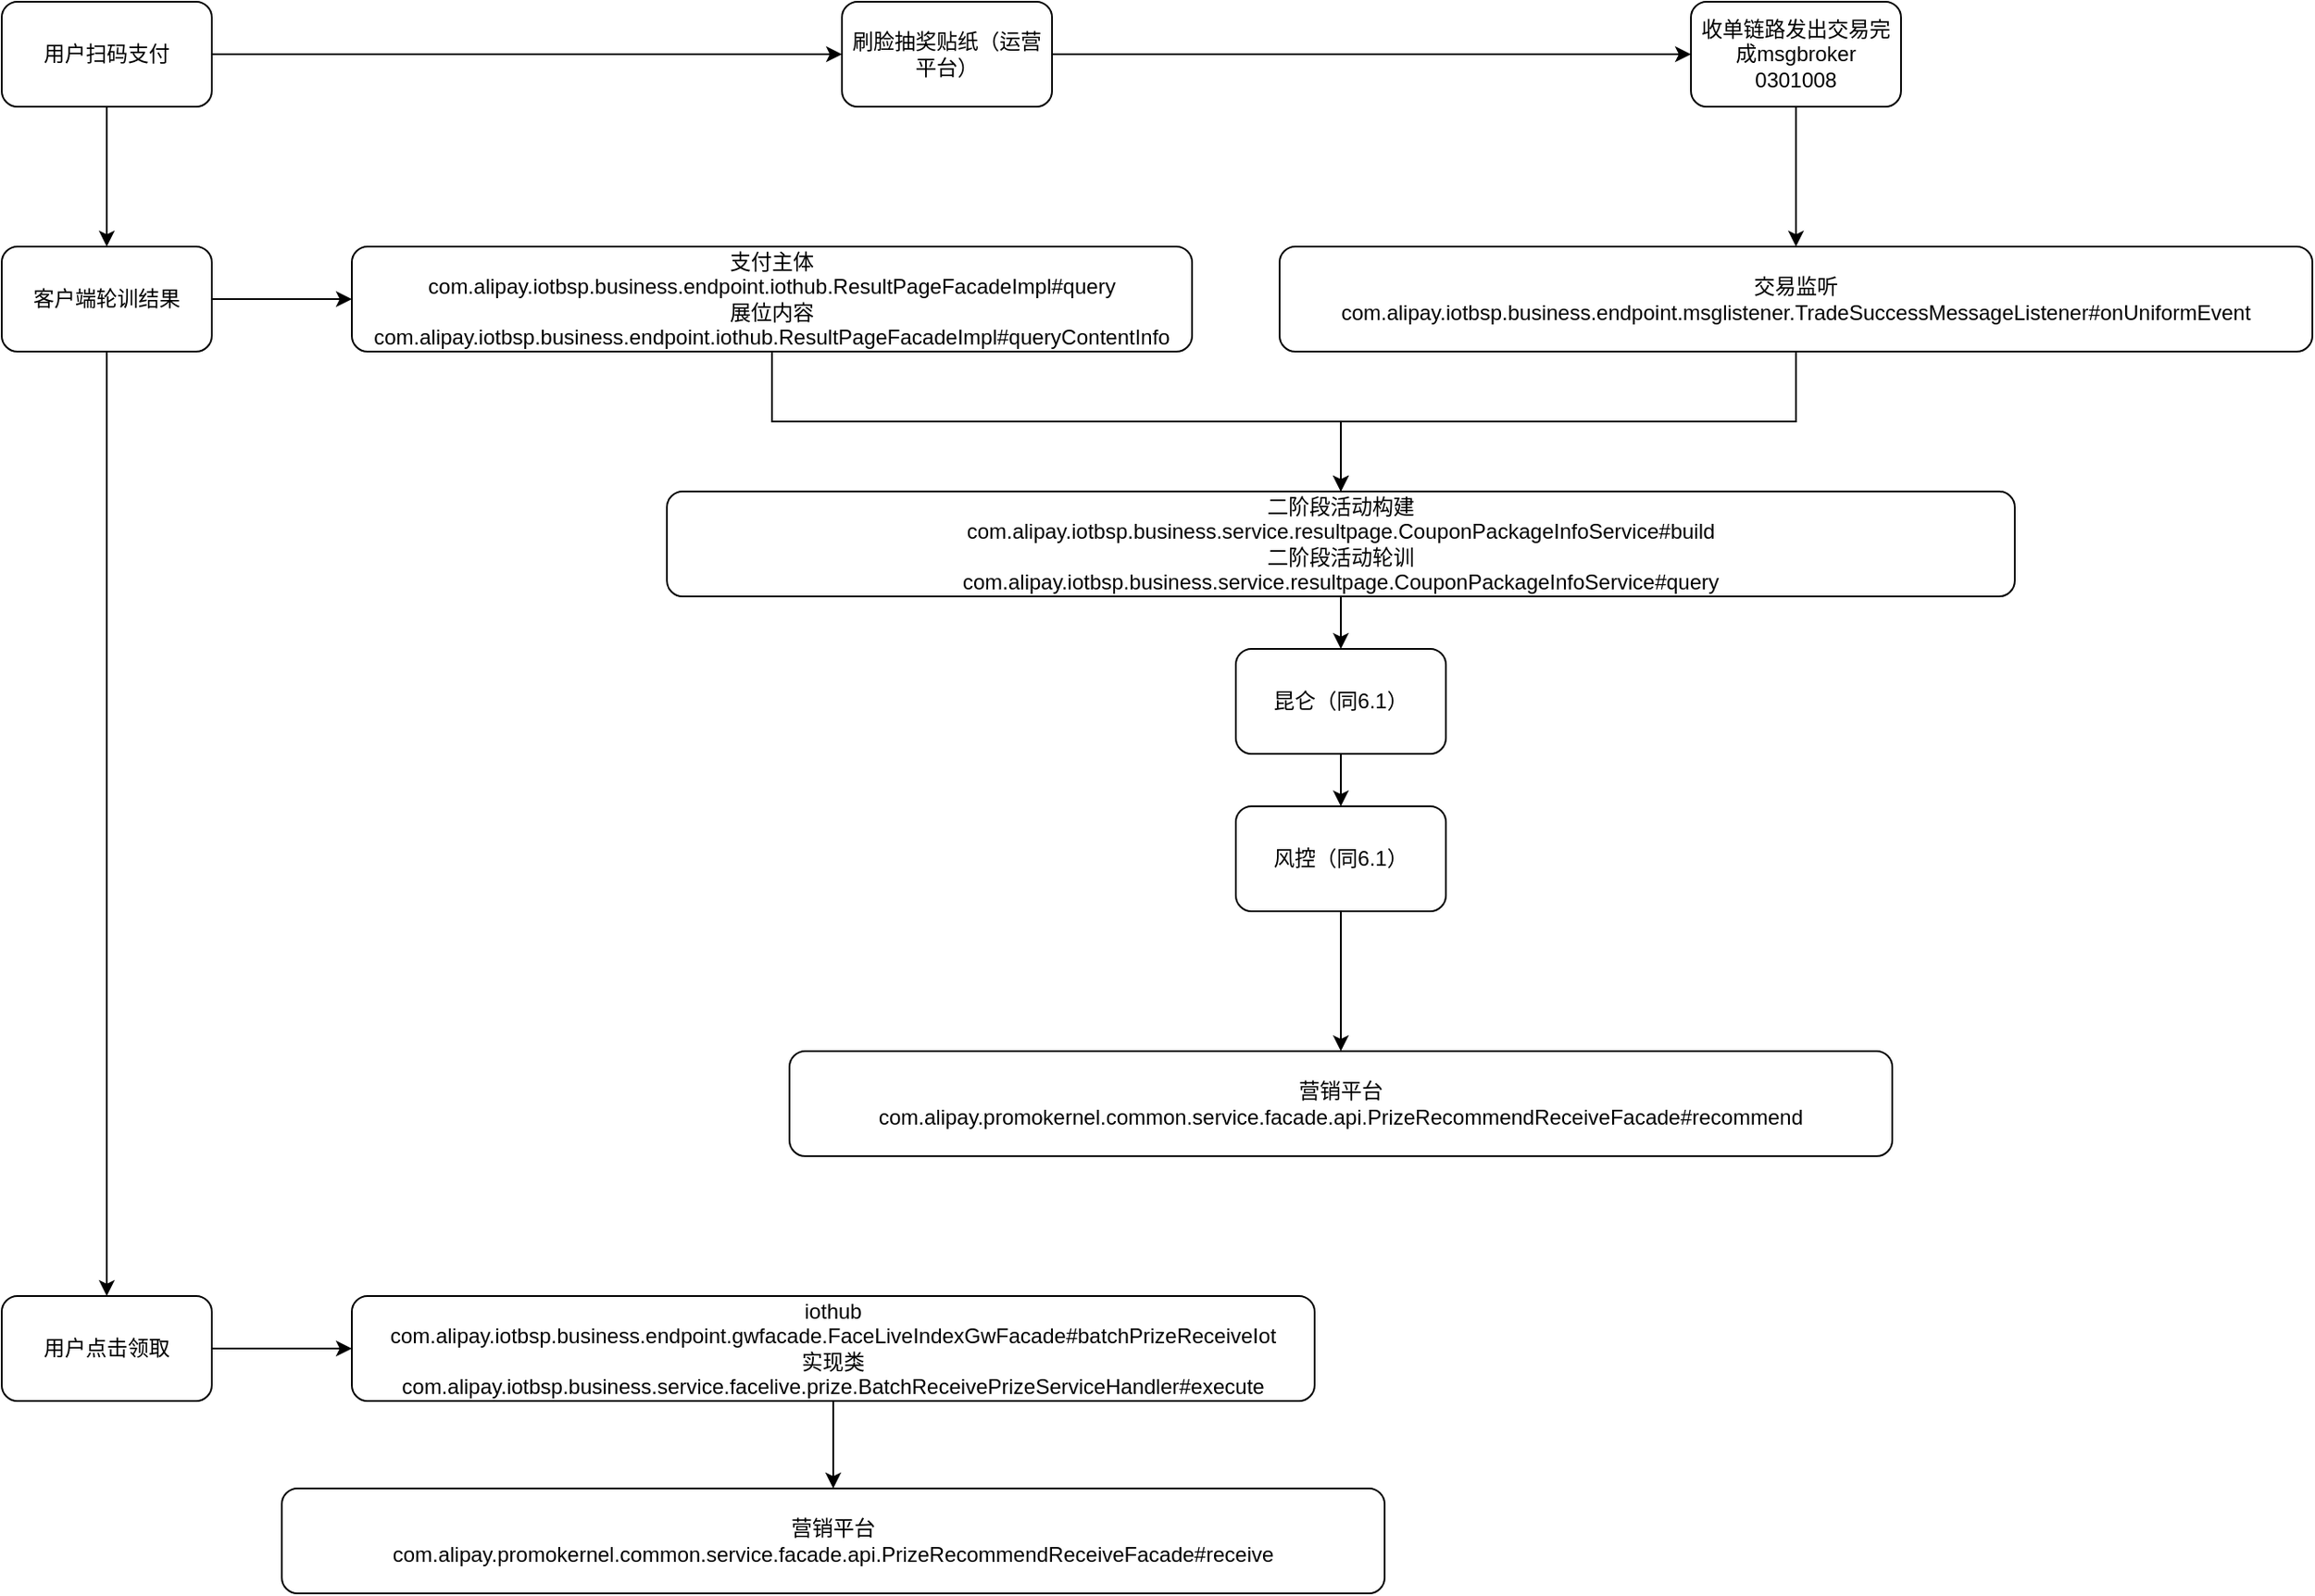 <mxfile version="15.4.3" type="github"><diagram id="oMpLAHk3W2TOHZWVND5E" name="Page-1"><mxGraphModel dx="2381" dy="1026" grid="1" gridSize="10" guides="1" tooltips="1" connect="1" arrows="1" fold="1" page="1" pageScale="1" pageWidth="827" pageHeight="1169" math="0" shadow="0"><root><mxCell id="0"/><mxCell id="1" parent="0"/><mxCell id="Oh_TNGQSA3XarEkb-YB--3" value="" style="edgeStyle=orthogonalEdgeStyle;rounded=0;orthogonalLoop=1;jettySize=auto;html=1;entryX=0;entryY=0.5;entryDx=0;entryDy=0;" edge="1" parent="1" source="Oh_TNGQSA3XarEkb-YB--1" target="Oh_TNGQSA3XarEkb-YB--27"><mxGeometry relative="1" as="geometry"><mxPoint x="330" y="260" as="targetPoint"/></mxGeometry></mxCell><mxCell id="Oh_TNGQSA3XarEkb-YB--6" value="" style="edgeStyle=orthogonalEdgeStyle;rounded=0;orthogonalLoop=1;jettySize=auto;html=1;" edge="1" parent="1" source="Oh_TNGQSA3XarEkb-YB--1" target="Oh_TNGQSA3XarEkb-YB--5"><mxGeometry relative="1" as="geometry"/></mxCell><mxCell id="Oh_TNGQSA3XarEkb-YB--1" value="用户扫码支付" style="rounded=1;whiteSpace=wrap;html=1;" vertex="1" parent="1"><mxGeometry x="-110" y="230" width="120" height="60" as="geometry"/></mxCell><mxCell id="Oh_TNGQSA3XarEkb-YB--10" value="" style="edgeStyle=orthogonalEdgeStyle;rounded=0;orthogonalLoop=1;jettySize=auto;html=1;" edge="1" parent="1" source="Oh_TNGQSA3XarEkb-YB--2" target="Oh_TNGQSA3XarEkb-YB--9"><mxGeometry relative="1" as="geometry"/></mxCell><mxCell id="Oh_TNGQSA3XarEkb-YB--2" value="收单链路发出交易完成msgbroker&lt;br&gt;0301008" style="whiteSpace=wrap;html=1;rounded=1;" vertex="1" parent="1"><mxGeometry x="855" y="230" width="120" height="60" as="geometry"/></mxCell><mxCell id="Oh_TNGQSA3XarEkb-YB--8" value="" style="edgeStyle=orthogonalEdgeStyle;rounded=0;orthogonalLoop=1;jettySize=auto;html=1;" edge="1" parent="1" source="Oh_TNGQSA3XarEkb-YB--5" target="Oh_TNGQSA3XarEkb-YB--7"><mxGeometry relative="1" as="geometry"/></mxCell><mxCell id="Oh_TNGQSA3XarEkb-YB--21" value="" style="edgeStyle=orthogonalEdgeStyle;rounded=0;orthogonalLoop=1;jettySize=auto;html=1;" edge="1" parent="1" source="Oh_TNGQSA3XarEkb-YB--5" target="Oh_TNGQSA3XarEkb-YB--20"><mxGeometry relative="1" as="geometry"/></mxCell><mxCell id="Oh_TNGQSA3XarEkb-YB--5" value="客户端轮训结果" style="whiteSpace=wrap;html=1;rounded=1;" vertex="1" parent="1"><mxGeometry x="-110" y="370" width="120" height="60" as="geometry"/></mxCell><mxCell id="Oh_TNGQSA3XarEkb-YB--12" value="" style="edgeStyle=orthogonalEdgeStyle;rounded=0;orthogonalLoop=1;jettySize=auto;html=1;" edge="1" parent="1" source="Oh_TNGQSA3XarEkb-YB--7" target="Oh_TNGQSA3XarEkb-YB--11"><mxGeometry relative="1" as="geometry"/></mxCell><mxCell id="Oh_TNGQSA3XarEkb-YB--7" value="支付主体&lt;br&gt;com.alipay.iotbsp.business.endpoint.iothub.ResultPageFacadeImpl#query&lt;br&gt;展位内容&lt;br&gt;com.alipay.iotbsp.business.endpoint.iothub.ResultPageFacadeImpl#queryContentInfo" style="whiteSpace=wrap;html=1;rounded=1;" vertex="1" parent="1"><mxGeometry x="90" y="370" width="480" height="60" as="geometry"/></mxCell><mxCell id="Oh_TNGQSA3XarEkb-YB--13" style="edgeStyle=orthogonalEdgeStyle;rounded=0;orthogonalLoop=1;jettySize=auto;html=1;exitX=0.5;exitY=1;exitDx=0;exitDy=0;entryX=0.5;entryY=0;entryDx=0;entryDy=0;" edge="1" parent="1" source="Oh_TNGQSA3XarEkb-YB--9" target="Oh_TNGQSA3XarEkb-YB--11"><mxGeometry relative="1" as="geometry"/></mxCell><UserObject label="交易监听&lt;br&gt;com.alipay.iotbsp.business.endpoint.msglistener.TradeSuccessMessageListener#onUniformEvent" link="com.alipay.iotbsp.business.endpoint.msglistener.TradeSuccessMessageListener#onUniformEvent" id="Oh_TNGQSA3XarEkb-YB--9"><mxCell style="whiteSpace=wrap;html=1;rounded=1;" vertex="1" parent="1"><mxGeometry x="620" y="370" width="590" height="60" as="geometry"/></mxCell></UserObject><mxCell id="Oh_TNGQSA3XarEkb-YB--15" value="" style="edgeStyle=orthogonalEdgeStyle;rounded=0;orthogonalLoop=1;jettySize=auto;html=1;exitX=0.5;exitY=1;exitDx=0;exitDy=0;" edge="1" parent="1" source="Oh_TNGQSA3XarEkb-YB--16" target="Oh_TNGQSA3XarEkb-YB--14"><mxGeometry relative="1" as="geometry"><mxPoint x="655" y="650" as="sourcePoint"/></mxGeometry></mxCell><mxCell id="Oh_TNGQSA3XarEkb-YB--17" value="" style="edgeStyle=orthogonalEdgeStyle;rounded=0;orthogonalLoop=1;jettySize=auto;html=1;" edge="1" parent="1" source="Oh_TNGQSA3XarEkb-YB--11" target="Oh_TNGQSA3XarEkb-YB--16"><mxGeometry relative="1" as="geometry"/></mxCell><mxCell id="Oh_TNGQSA3XarEkb-YB--11" value="二阶段活动构建&lt;br&gt;com.alipay.iotbsp.business.service.resultpage.CouponPackageInfoService#build&lt;br&gt;二阶段活动轮训&lt;br&gt;com.alipay.iotbsp.business.service.resultpage.CouponPackageInfoService#query" style="whiteSpace=wrap;html=1;rounded=1;" vertex="1" parent="1"><mxGeometry x="270" y="510" width="770" height="60" as="geometry"/></mxCell><mxCell id="Oh_TNGQSA3XarEkb-YB--19" value="" style="edgeStyle=orthogonalEdgeStyle;rounded=0;orthogonalLoop=1;jettySize=auto;html=1;" edge="1" parent="1" source="Oh_TNGQSA3XarEkb-YB--14" target="Oh_TNGQSA3XarEkb-YB--18"><mxGeometry relative="1" as="geometry"/></mxCell><mxCell id="Oh_TNGQSA3XarEkb-YB--14" value="风控（同6.1）" style="whiteSpace=wrap;html=1;rounded=1;" vertex="1" parent="1"><mxGeometry x="595" y="690" width="120" height="60" as="geometry"/></mxCell><mxCell id="Oh_TNGQSA3XarEkb-YB--16" value="昆仑（同6.1）" style="whiteSpace=wrap;html=1;rounded=1;" vertex="1" parent="1"><mxGeometry x="595" y="600" width="120" height="60" as="geometry"/></mxCell><mxCell id="Oh_TNGQSA3XarEkb-YB--18" value="营销平台&lt;br&gt;com.alipay.promokernel.common.service.facade.api.PrizeRecommendReceiveFacade#recommend" style="whiteSpace=wrap;html=1;rounded=1;" vertex="1" parent="1"><mxGeometry x="340" y="830" width="630" height="60" as="geometry"/></mxCell><mxCell id="Oh_TNGQSA3XarEkb-YB--23" value="" style="edgeStyle=orthogonalEdgeStyle;rounded=0;orthogonalLoop=1;jettySize=auto;html=1;" edge="1" parent="1" source="Oh_TNGQSA3XarEkb-YB--20" target="Oh_TNGQSA3XarEkb-YB--22"><mxGeometry relative="1" as="geometry"/></mxCell><mxCell id="Oh_TNGQSA3XarEkb-YB--20" value="用户点击领取" style="whiteSpace=wrap;html=1;rounded=1;" vertex="1" parent="1"><mxGeometry x="-110" y="970" width="120" height="60" as="geometry"/></mxCell><mxCell id="Oh_TNGQSA3XarEkb-YB--25" style="edgeStyle=orthogonalEdgeStyle;rounded=0;orthogonalLoop=1;jettySize=auto;html=1;exitX=0.5;exitY=1;exitDx=0;exitDy=0;" edge="1" parent="1" source="Oh_TNGQSA3XarEkb-YB--22" target="Oh_TNGQSA3XarEkb-YB--24"><mxGeometry relative="1" as="geometry"/></mxCell><mxCell id="Oh_TNGQSA3XarEkb-YB--22" value="iothub&lt;br&gt;com.alipay.iotbsp.business.endpoint.gwfacade.FaceLiveIndexGwFacade#batchPrizeReceiveIot&lt;br&gt;实现类&lt;br&gt;com.alipay.iotbsp.business.service.facelive.prize.BatchReceivePrizeServiceHandler#execute" style="whiteSpace=wrap;html=1;rounded=1;" vertex="1" parent="1"><mxGeometry x="90" y="970" width="550" height="60" as="geometry"/></mxCell><mxCell id="Oh_TNGQSA3XarEkb-YB--24" value="营销平台&lt;br&gt;com.alipay.promokernel.common.service.facade.api.PrizeRecommendReceiveFacade#receive" style="whiteSpace=wrap;html=1;rounded=1;" vertex="1" parent="1"><mxGeometry x="50" y="1080" width="630" height="60" as="geometry"/></mxCell><mxCell id="Oh_TNGQSA3XarEkb-YB--28" style="edgeStyle=orthogonalEdgeStyle;rounded=0;orthogonalLoop=1;jettySize=auto;html=1;exitX=1;exitY=0.5;exitDx=0;exitDy=0;entryX=0;entryY=0.5;entryDx=0;entryDy=0;" edge="1" parent="1" source="Oh_TNGQSA3XarEkb-YB--27" target="Oh_TNGQSA3XarEkb-YB--2"><mxGeometry relative="1" as="geometry"/></mxCell><mxCell id="Oh_TNGQSA3XarEkb-YB--27" value="刷脸抽奖贴纸（运营平台）" style="rounded=1;whiteSpace=wrap;html=1;" vertex="1" parent="1"><mxGeometry x="370" y="230" width="120" height="60" as="geometry"/></mxCell></root></mxGraphModel></diagram></mxfile>